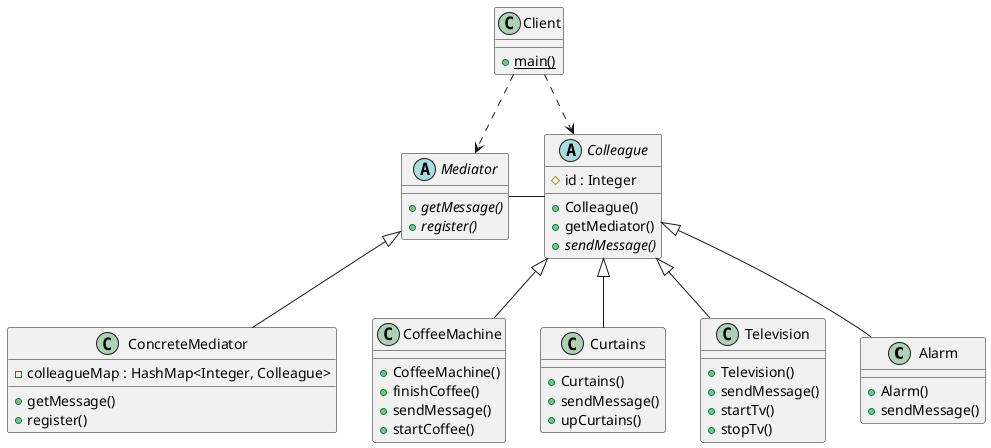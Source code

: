 @startuml
class Alarm {
    + Alarm()
    + sendMessage()
}
class Client {
    {static} + main()
}
class CoffeeMachine {
    + CoffeeMachine()
    + finishCoffee()
    + sendMessage()
    + startCoffee()
}
abstract class Colleague {
    # id : Integer
    + Colleague()
    + getMediator()
    {abstract} + sendMessage()
}
class ConcreteMediator {
    - colleagueMap : HashMap<Integer, Colleague>
    + getMessage()
    + register()
}
class Curtains {
    + Curtains()
    + sendMessage()
    + upCurtains()
}
abstract class Mediator {
    {abstract} + getMessage()
    {abstract} + register()
}
class Television {
    + Television()
    + sendMessage()
    + startTv()
    + stopTv()
}
Alarm -up-|> Colleague
CoffeeMachine -up-|> Colleague
Colleague -left- Mediator
ConcreteMediator -up-|> Mediator
Curtains -up-|> Colleague
Television -up-|> Colleague
Client ..> Mediator
Client ..> Colleague
@enduml